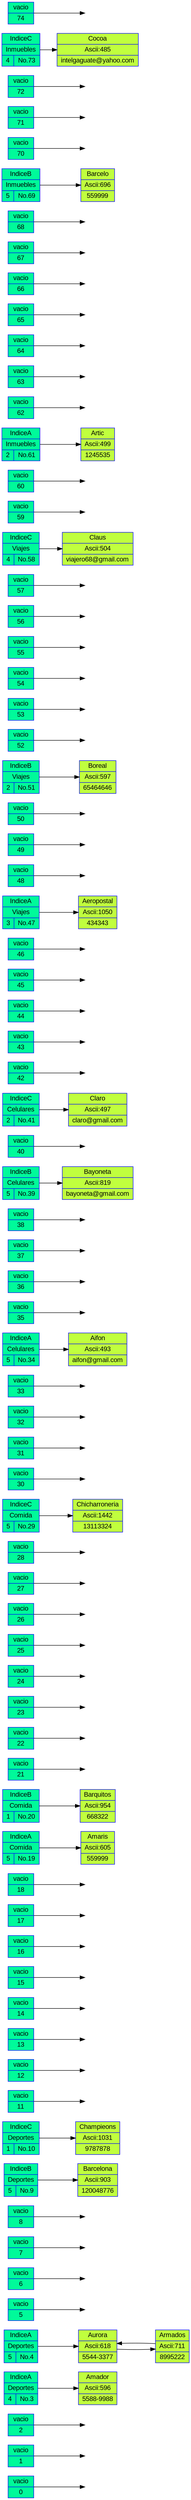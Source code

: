 digraph G{ 
rankdir= "LR" 
node[fontname="Arial" style="filled" shape=record color="blue" fillcolor="mediumspringgreen"]; 
node0[label="vacio | 0 "]; 
 node0v[label=" ", color="white" fillcolor="white"] 
node0->node0v; 
node1[label="vacio | 1 "]; 
 node1v[label=" ", color="white" fillcolor="white"] 
node1->node1v; 
node2[label="vacio | 2 "]; 
 node2v[label=" ", color="white" fillcolor="white"] 
node2->node2v; 
node3[label="IndiceA |Deportes|{4|No.3}"]; 
 node0xc000228150[label="Amador| Ascii:596| 5588-9988 " fillcolor="olivedrab1"]; 
 node3->node0xc000228150; 
node4[label="IndiceA |Deportes|{5|No.4}"]; 
 node0xc0002280e0[label="Aurora| Ascii:618| 5544-3377 " fillcolor="olivedrab1"]; 
 node0xc0002281c0[label="Armados| Ascii:711| 8995222 " fillcolor="olivedrab1"]; 
 node0xc0002280e0->node0xc0002281c0; 
node0xc0002281c0->node0xc0002280e0; 
node4->node0xc0002280e0; 
node5[label="vacio | 5 "]; 
 node5v[label=" ", color="white" fillcolor="white"] 
node5->node5v; 
node6[label="vacio | 6 "]; 
 node6v[label=" ", color="white" fillcolor="white"] 
node6->node6v; 
node7[label="vacio | 7 "]; 
 node7v[label=" ", color="white" fillcolor="white"] 
node7->node7v; 
node8[label="vacio | 8 "]; 
 node8v[label=" ", color="white" fillcolor="white"] 
node8->node8v; 
node9[label="IndiceB |Deportes|{5|No.9}"]; 
 node0xc0002283f0[label="Barcelona| Ascii:903| 120048776 " fillcolor="olivedrab1"]; 
 node9->node0xc0002283f0; 
node10[label="IndiceC |Deportes|{1|No.10}"]; 
 node0xc000228620[label="Champieons| Ascii:1031| 9787878 " fillcolor="olivedrab1"]; 
 node10->node0xc000228620; 
node11[label="vacio | 11 "]; 
 node11v[label=" ", color="white" fillcolor="white"] 
node11->node11v; 
node12[label="vacio | 12 "]; 
 node12v[label=" ", color="white" fillcolor="white"] 
node12->node12v; 
node13[label="vacio | 13 "]; 
 node13v[label=" ", color="white" fillcolor="white"] 
node13->node13v; 
node14[label="vacio | 14 "]; 
 node14v[label=" ", color="white" fillcolor="white"] 
node14->node14v; 
node15[label="vacio | 15 "]; 
 node15v[label=" ", color="white" fillcolor="white"] 
node15->node15v; 
node16[label="vacio | 16 "]; 
 node16v[label=" ", color="white" fillcolor="white"] 
node16->node16v; 
node17[label="vacio | 17 "]; 
 node17v[label=" ", color="white" fillcolor="white"] 
node17->node17v; 
node18[label="vacio | 18 "]; 
 node18v[label=" ", color="white" fillcolor="white"] 
node18->node18v; 
node19[label="IndiceA |Comida|{5|No.19}"]; 
 node0xc000228230[label="Amaris| Ascii:605| 559999 " fillcolor="olivedrab1"]; 
 node19->node0xc000228230; 
node20[label="IndiceB |Comida|{1|No.20}"]; 
 node0xc000228460[label="Barquitos| Ascii:954| 668322 " fillcolor="olivedrab1"]; 
 node20->node0xc000228460; 
node21[label="vacio | 21 "]; 
 node21v[label=" ", color="white" fillcolor="white"] 
node21->node21v; 
node22[label="vacio | 22 "]; 
 node22v[label=" ", color="white" fillcolor="white"] 
node22->node22v; 
node23[label="vacio | 23 "]; 
 node23v[label=" ", color="white" fillcolor="white"] 
node23->node23v; 
node24[label="vacio | 24 "]; 
 node24v[label=" ", color="white" fillcolor="white"] 
node24->node24v; 
node25[label="vacio | 25 "]; 
 node25v[label=" ", color="white" fillcolor="white"] 
node25->node25v; 
node26[label="vacio | 26 "]; 
 node26v[label=" ", color="white" fillcolor="white"] 
node26->node26v; 
node27[label="vacio | 27 "]; 
 node27v[label=" ", color="white" fillcolor="white"] 
node27->node27v; 
node28[label="vacio | 28 "]; 
 node28v[label=" ", color="white" fillcolor="white"] 
node28->node28v; 
node29[label="IndiceC |Comida|{5|No.29}"]; 
 node0xc000228690[label="Chicharroneria| Ascii:1442| 13113324 " fillcolor="olivedrab1"]; 
 node29->node0xc000228690; 
node30[label="vacio | 30 "]; 
 node30v[label=" ", color="white" fillcolor="white"] 
node30->node30v; 
node31[label="vacio | 31 "]; 
 node31v[label=" ", color="white" fillcolor="white"] 
node31->node31v; 
node32[label="vacio | 32 "]; 
 node32v[label=" ", color="white" fillcolor="white"] 
node32->node32v; 
node33[label="vacio | 33 "]; 
 node33v[label=" ", color="white" fillcolor="white"] 
node33->node33v; 
node34[label="IndiceA |Celulares|{5|No.34}"]; 
 node0xc0002282a0[label="Aifon| Ascii:493| aifon@gmail.com " fillcolor="olivedrab1"]; 
 node34->node0xc0002282a0; 
node35[label="vacio | 35 "]; 
 node35v[label=" ", color="white" fillcolor="white"] 
node35->node35v; 
node36[label="vacio | 36 "]; 
 node36v[label=" ", color="white" fillcolor="white"] 
node36->node36v; 
node37[label="vacio | 37 "]; 
 node37v[label=" ", color="white" fillcolor="white"] 
node37->node37v; 
node38[label="vacio | 38 "]; 
 node38v[label=" ", color="white" fillcolor="white"] 
node38->node38v; 
node39[label="IndiceB |Celulares|{5|No.39}"]; 
 node0xc0002284d0[label="Bayoneta| Ascii:819| bayoneta@gmail.com " fillcolor="olivedrab1"]; 
 node39->node0xc0002284d0; 
node40[label="vacio | 40 "]; 
 node40v[label=" ", color="white" fillcolor="white"] 
node40->node40v; 
node41[label="IndiceC |Celulares|{2|No.41}"]; 
 node0xc000228700[label="Claro| Ascii:497| claro@gmail.com " fillcolor="olivedrab1"]; 
 node41->node0xc000228700; 
node42[label="vacio | 42 "]; 
 node42v[label=" ", color="white" fillcolor="white"] 
node42->node42v; 
node43[label="vacio | 43 "]; 
 node43v[label=" ", color="white" fillcolor="white"] 
node43->node43v; 
node44[label="vacio | 44 "]; 
 node44v[label=" ", color="white" fillcolor="white"] 
node44->node44v; 
node45[label="vacio | 45 "]; 
 node45v[label=" ", color="white" fillcolor="white"] 
node45->node45v; 
node46[label="vacio | 46 "]; 
 node46v[label=" ", color="white" fillcolor="white"] 
node46->node46v; 
node47[label="IndiceA |Viajes|{3|No.47}"]; 
 node0xc000228310[label="Aeropostal| Ascii:1050| 434343 " fillcolor="olivedrab1"]; 
 node47->node0xc000228310; 
node48[label="vacio | 48 "]; 
 node48v[label=" ", color="white" fillcolor="white"] 
node48->node48v; 
node49[label="vacio | 49 "]; 
 node49v[label=" ", color="white" fillcolor="white"] 
node49->node49v; 
node50[label="vacio | 50 "]; 
 node50v[label=" ", color="white" fillcolor="white"] 
node50->node50v; 
node51[label="IndiceB |Viajes|{2|No.51}"]; 
 node0xc000228540[label="Boreal| Ascii:597| 65464646 " fillcolor="olivedrab1"]; 
 node51->node0xc000228540; 
node52[label="vacio | 52 "]; 
 node52v[label=" ", color="white" fillcolor="white"] 
node52->node52v; 
node53[label="vacio | 53 "]; 
 node53v[label=" ", color="white" fillcolor="white"] 
node53->node53v; 
node54[label="vacio | 54 "]; 
 node54v[label=" ", color="white" fillcolor="white"] 
node54->node54v; 
node55[label="vacio | 55 "]; 
 node55v[label=" ", color="white" fillcolor="white"] 
node55->node55v; 
node56[label="vacio | 56 "]; 
 node56v[label=" ", color="white" fillcolor="white"] 
node56->node56v; 
node57[label="vacio | 57 "]; 
 node57v[label=" ", color="white" fillcolor="white"] 
node57->node57v; 
node58[label="IndiceC |Viajes|{4|No.58}"]; 
 node0xc000228770[label="Claus| Ascii:504| viajero68@gmail.com " fillcolor="olivedrab1"]; 
 node58->node0xc000228770; 
node59[label="vacio | 59 "]; 
 node59v[label=" ", color="white" fillcolor="white"] 
node59->node59v; 
node60[label="vacio | 60 "]; 
 node60v[label=" ", color="white" fillcolor="white"] 
node60->node60v; 
node61[label="IndiceA |Inmuebles|{2|No.61}"]; 
 node0xc000228380[label="Artic| Ascii:499| 1245535 " fillcolor="olivedrab1"]; 
 node61->node0xc000228380; 
node62[label="vacio | 62 "]; 
 node62v[label=" ", color="white" fillcolor="white"] 
node62->node62v; 
node63[label="vacio | 63 "]; 
 node63v[label=" ", color="white" fillcolor="white"] 
node63->node63v; 
node64[label="vacio | 64 "]; 
 node64v[label=" ", color="white" fillcolor="white"] 
node64->node64v; 
node65[label="vacio | 65 "]; 
 node65v[label=" ", color="white" fillcolor="white"] 
node65->node65v; 
node66[label="vacio | 66 "]; 
 node66v[label=" ", color="white" fillcolor="white"] 
node66->node66v; 
node67[label="vacio | 67 "]; 
 node67v[label=" ", color="white" fillcolor="white"] 
node67->node67v; 
node68[label="vacio | 68 "]; 
 node68v[label=" ", color="white" fillcolor="white"] 
node68->node68v; 
node69[label="IndiceB |Inmuebles|{5|No.69}"]; 
 node0xc0002285b0[label="Barcelo| Ascii:696| 559999 " fillcolor="olivedrab1"]; 
 node69->node0xc0002285b0; 
node70[label="vacio | 70 "]; 
 node70v[label=" ", color="white" fillcolor="white"] 
node70->node70v; 
node71[label="vacio | 71 "]; 
 node71v[label=" ", color="white" fillcolor="white"] 
node71->node71v; 
node72[label="vacio | 72 "]; 
 node72v[label=" ", color="white" fillcolor="white"] 
node72->node72v; 
node73[label="IndiceC |Inmuebles|{4|No.73}"]; 
 node0xc0002287e0[label="Cocoa| Ascii:485| intelgaguate@yahoo.com " fillcolor="olivedrab1"]; 
 node73->node0xc0002287e0; 
node74[label="vacio | 74 "]; 
 node74v[label=" ", color="white" fillcolor="white"] 
node74->node74v; 
} 
